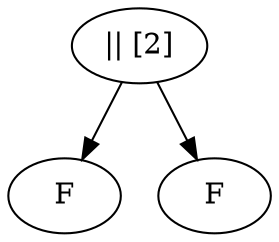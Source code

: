 digraph G {
_ [label="|| [2]"]
_ -> _l [label=""]
_ -> _r [label=""]
_l [label="F"]
_r [label="F"]
}
